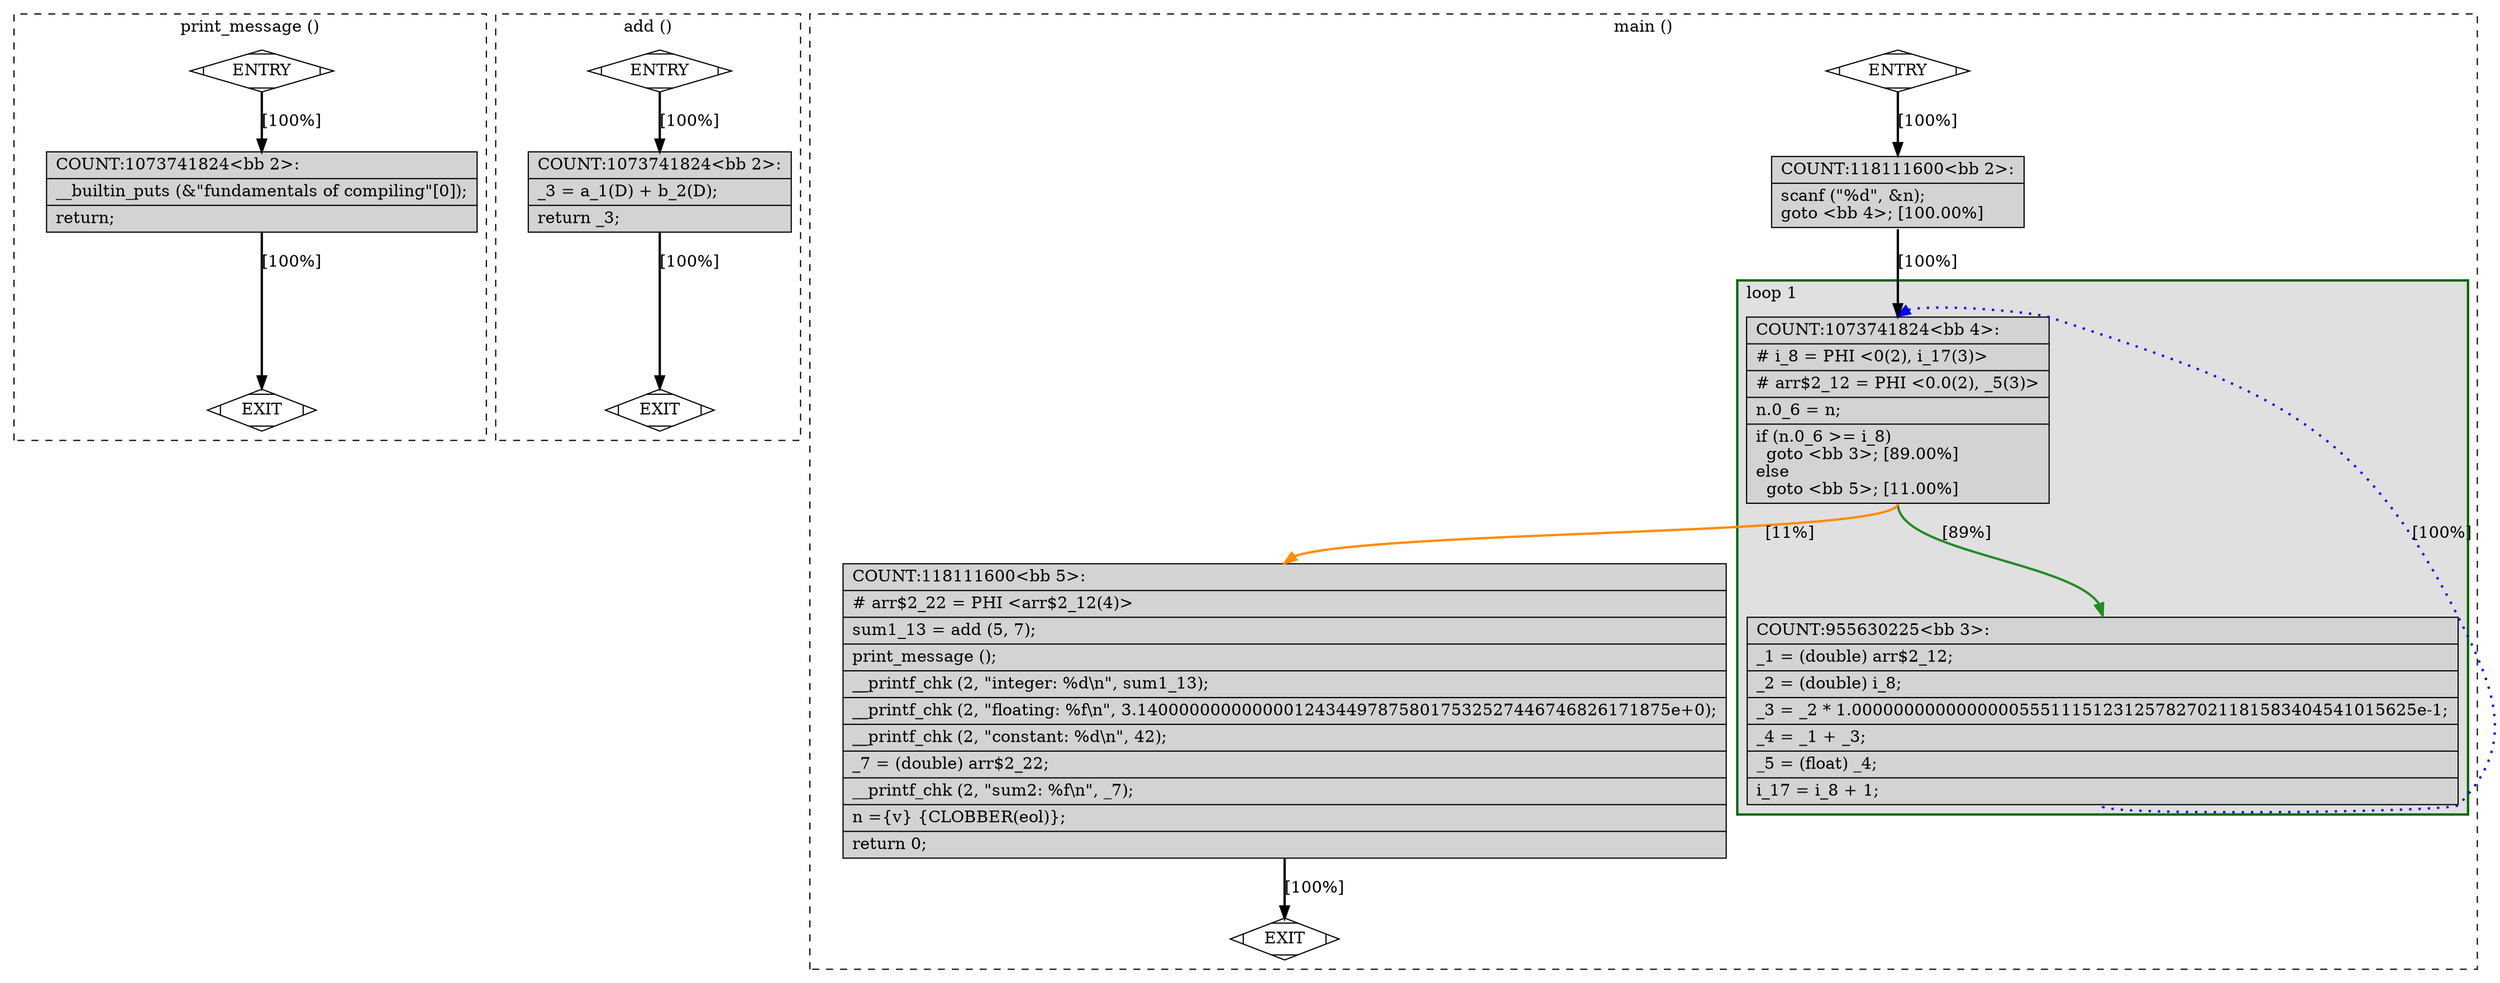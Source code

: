 digraph "test.c.120t.cselim" {
overlap=false;
subgraph "cluster_print_message" {
	style="dashed";
	color="black";
	label="print_message ()";
	fn_24_basic_block_0 [shape=Mdiamond,style=filled,fillcolor=white,label="ENTRY"];

	fn_24_basic_block_1 [shape=Mdiamond,style=filled,fillcolor=white,label="EXIT"];

	fn_24_basic_block_2 [shape=record,style=filled,fillcolor=lightgrey,label="{COUNT:1073741824\<bb\ 2\>:\l\
|__builtin_puts\ (&\"fundamentals\ of\ compiling\"[0]);\l\
|return;\l\
}"];

	fn_24_basic_block_0:s -> fn_24_basic_block_2:n [style="solid,bold",color=black,weight=100,constraint=true,label="[100%]"];
	fn_24_basic_block_2:s -> fn_24_basic_block_1:n [style="solid,bold",color=black,weight=10,constraint=true,label="[100%]"];
	fn_24_basic_block_0:s -> fn_24_basic_block_1:n [style="invis",constraint=true];
}
subgraph "cluster_add" {
	style="dashed";
	color="black";
	label="add ()";
	fn_25_basic_block_0 [shape=Mdiamond,style=filled,fillcolor=white,label="ENTRY"];

	fn_25_basic_block_1 [shape=Mdiamond,style=filled,fillcolor=white,label="EXIT"];

	fn_25_basic_block_2 [shape=record,style=filled,fillcolor=lightgrey,label="{COUNT:1073741824\<bb\ 2\>:\l\
|_3\ =\ a_1(D)\ +\ b_2(D);\l\
|return\ _3;\l\
}"];

	fn_25_basic_block_0:s -> fn_25_basic_block_2:n [style="solid,bold",color=black,weight=100,constraint=true,label="[100%]"];
	fn_25_basic_block_2:s -> fn_25_basic_block_1:n [style="solid,bold",color=black,weight=10,constraint=true,label="[100%]"];
	fn_25_basic_block_0:s -> fn_25_basic_block_1:n [style="invis",constraint=true];
}
subgraph "cluster_main" {
	style="dashed";
	color="black";
	label="main ()";
	subgraph cluster_26_1 {
	style="filled";
	color="darkgreen";
	fillcolor="grey88";
	label="loop 1";
	labeljust=l;
	penwidth=2;
	fn_26_basic_block_4 [shape=record,style=filled,fillcolor=lightgrey,label="{COUNT:1073741824\<bb\ 4\>:\l\
|#\ i_8\ =\ PHI\ \<0(2),\ i_17(3)\>\l\
|#\ arr$2_12\ =\ PHI\ \<0.0(2),\ _5(3)\>\l\
|n.0_6\ =\ n;\l\
|if\ (n.0_6\ \>=\ i_8)\l\
\ \ goto\ \<bb\ 3\>;\ [89.00%]\l\
else\l\
\ \ goto\ \<bb\ 5\>;\ [11.00%]\l\
}"];

	fn_26_basic_block_3 [shape=record,style=filled,fillcolor=lightgrey,label="{COUNT:955630225\<bb\ 3\>:\l\
|_1\ =\ (double)\ arr$2_12;\l\
|_2\ =\ (double)\ i_8;\l\
|_3\ =\ _2\ *\ 1.000000000000000055511151231257827021181583404541015625e-1;\l\
|_4\ =\ _1\ +\ _3;\l\
|_5\ =\ (float)\ _4;\l\
|i_17\ =\ i_8\ +\ 1;\l\
}"];

	}
	fn_26_basic_block_0 [shape=Mdiamond,style=filled,fillcolor=white,label="ENTRY"];

	fn_26_basic_block_1 [shape=Mdiamond,style=filled,fillcolor=white,label="EXIT"];

	fn_26_basic_block_2 [shape=record,style=filled,fillcolor=lightgrey,label="{COUNT:118111600\<bb\ 2\>:\l\
|scanf\ (\"%d\",\ &n);\l\
goto\ \<bb\ 4\>;\ [100.00%]\l\
}"];

	fn_26_basic_block_5 [shape=record,style=filled,fillcolor=lightgrey,label="{COUNT:118111600\<bb\ 5\>:\l\
|#\ arr$2_22\ =\ PHI\ \<arr$2_12(4)\>\l\
|sum1_13\ =\ add\ (5,\ 7);\l\
|print_message\ ();\l\
|__printf_chk\ (2,\ \"integer:\ %d\\n\",\ sum1_13);\l\
|__printf_chk\ (2,\ \"floating:\ %f\\n\",\ 3.140000000000000124344978758017532527446746826171875e+0);\l\
|__printf_chk\ (2,\ \"constant:\ %d\\n\",\ 42);\l\
|_7\ =\ (double)\ arr$2_22;\l\
|__printf_chk\ (2,\ \"sum2:\ %f\\n\",\ _7);\l\
|n\ =\{v\}\ \{CLOBBER(eol)\};\l\
|return\ 0;\l\
}"];

	fn_26_basic_block_0:s -> fn_26_basic_block_2:n [style="solid,bold",color=black,weight=100,constraint=true,label="[100%]"];
	fn_26_basic_block_2:s -> fn_26_basic_block_4:n [style="solid,bold",color=black,weight=100,constraint=true,label="[100%]"];
	fn_26_basic_block_3:s -> fn_26_basic_block_4:n [style="dotted,bold",color=blue,weight=10,constraint=false,label="[100%]"];
	fn_26_basic_block_4:s -> fn_26_basic_block_3:n [style="solid,bold",color=forestgreen,weight=10,constraint=true,label="[89%]"];
	fn_26_basic_block_4:s -> fn_26_basic_block_5:n [style="solid,bold",color=darkorange,weight=10,constraint=true,label="[11%]"];
	fn_26_basic_block_5:s -> fn_26_basic_block_1:n [style="solid,bold",color=black,weight=10,constraint=true,label="[100%]"];
	fn_26_basic_block_0:s -> fn_26_basic_block_1:n [style="invis",constraint=true];
}
}
